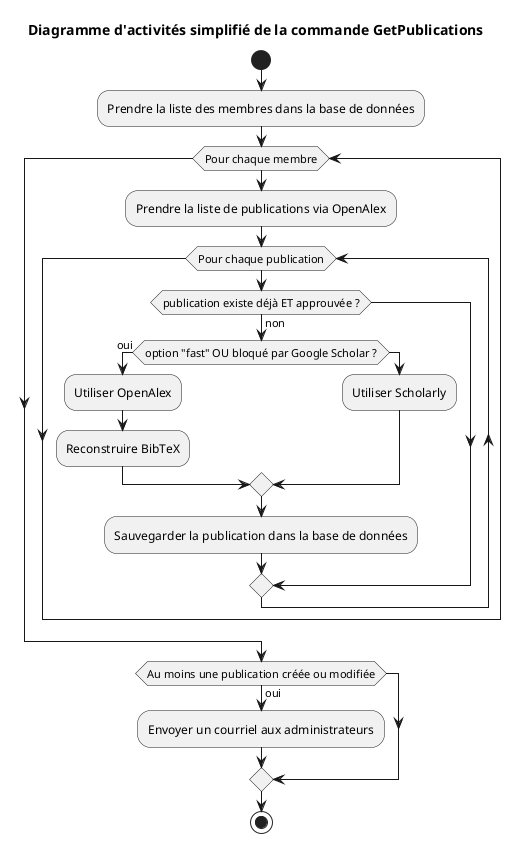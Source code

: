 @startuml

title "Diagramme d'activités simplifié de la commande GetPublications"

start

:Prendre la liste des membres dans la base de données;

while (Pour chaque membre)
    :Prendre la liste de publications via OpenAlex;
    
    while (Pour chaque publication)
      if (publication existe déjà ET approuvée ?) then (non)
        if (option "fast" OU bloqué par Google Scholar ?) then (oui)
          :Utiliser OpenAlex;
          :Reconstruire BibTeX;
        else
          :Utiliser Scholarly;
        endif

        :Sauvegarder la publication dans la base de données;
      endif
    endwhile
endwhile

if (Au moins une publication créée ou modifiée) then (oui)
  :Envoyer un courriel aux administrateurs;
endif


stop
@enduml
